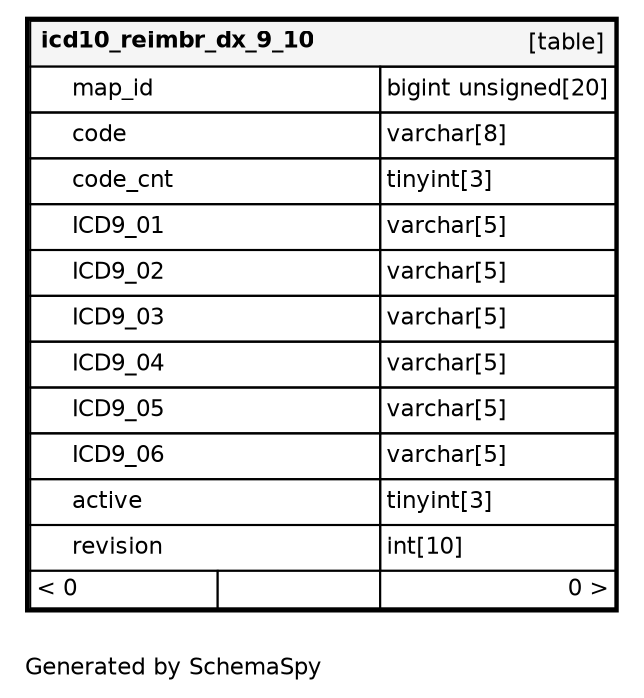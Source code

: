 digraph "oneDegreeRelationshipsDiagram" {
  graph [    rankdir="RL"    bgcolor="#ffffff"    label="\nGenerated by SchemaSpy"    labeljust="l"    nodesep="0.18"    ranksep="0.46"    fontname="Helvetica"    fontsize="11"    ration="compress"  ];  node [    fontname="Helvetica"    fontsize="11"    shape="plaintext"  ];  edge [    arrowsize="0.8"  ];
  "icd10_reimbr_dx_9_10" [
   label=<
    <TABLE BORDER="2" CELLBORDER="1" CELLSPACING="0" BGCOLOR="#ffffff">
      <TR><TD COLSPAN="4"  BGCOLOR="#f5f5f5"><TABLE BORDER="0" CELLSPACING="0"><TR><TD ALIGN="LEFT" FIXEDSIZE="TRUE" WIDTH="147" HEIGHT="16"><B>icd10_reimbr_dx_9_10</B></TD><TD ALIGN="RIGHT">[table]</TD></TR></TABLE></TD></TR>
      <TR><TD PORT="map_id" COLSPAN="2" BGCOLOR="#ffffff" ALIGN="LEFT"><TABLE BORDER="0" CELLSPACING="0" ALIGN="LEFT"><TR ALIGN="LEFT"><TD ALIGN="LEFT" FIXEDSIZE="TRUE" WIDTH="15" HEIGHT="16"></TD><TD ALIGN="LEFT" FIXEDSIZE="TRUE" WIDTH="147" HEIGHT="16">map_id</TD></TR></TABLE></TD><TD PORT="map_id.type" ALIGN="LEFT">bigint unsigned[20]</TD></TR>
      <TR><TD PORT="code" COLSPAN="2" ALIGN="LEFT"><TABLE BORDER="0" CELLSPACING="0" ALIGN="LEFT"><TR ALIGN="LEFT"><TD ALIGN="LEFT" FIXEDSIZE="TRUE" WIDTH="15" HEIGHT="16"></TD><TD ALIGN="LEFT" FIXEDSIZE="TRUE" WIDTH="147" HEIGHT="16">code</TD></TR></TABLE></TD><TD PORT="code.type" ALIGN="LEFT">varchar[8]</TD></TR>
      <TR><TD PORT="code_cnt" COLSPAN="2" ALIGN="LEFT"><TABLE BORDER="0" CELLSPACING="0" ALIGN="LEFT"><TR ALIGN="LEFT"><TD ALIGN="LEFT" FIXEDSIZE="TRUE" WIDTH="15" HEIGHT="16"></TD><TD ALIGN="LEFT" FIXEDSIZE="TRUE" WIDTH="147" HEIGHT="16">code_cnt</TD></TR></TABLE></TD><TD PORT="code_cnt.type" ALIGN="LEFT">tinyint[3]</TD></TR>
      <TR><TD PORT="ICD9_01" COLSPAN="2" ALIGN="LEFT"><TABLE BORDER="0" CELLSPACING="0" ALIGN="LEFT"><TR ALIGN="LEFT"><TD ALIGN="LEFT" FIXEDSIZE="TRUE" WIDTH="15" HEIGHT="16"></TD><TD ALIGN="LEFT" FIXEDSIZE="TRUE" WIDTH="147" HEIGHT="16">ICD9_01</TD></TR></TABLE></TD><TD PORT="ICD9_01.type" ALIGN="LEFT">varchar[5]</TD></TR>
      <TR><TD PORT="ICD9_02" COLSPAN="2" ALIGN="LEFT"><TABLE BORDER="0" CELLSPACING="0" ALIGN="LEFT"><TR ALIGN="LEFT"><TD ALIGN="LEFT" FIXEDSIZE="TRUE" WIDTH="15" HEIGHT="16"></TD><TD ALIGN="LEFT" FIXEDSIZE="TRUE" WIDTH="147" HEIGHT="16">ICD9_02</TD></TR></TABLE></TD><TD PORT="ICD9_02.type" ALIGN="LEFT">varchar[5]</TD></TR>
      <TR><TD PORT="ICD9_03" COLSPAN="2" ALIGN="LEFT"><TABLE BORDER="0" CELLSPACING="0" ALIGN="LEFT"><TR ALIGN="LEFT"><TD ALIGN="LEFT" FIXEDSIZE="TRUE" WIDTH="15" HEIGHT="16"></TD><TD ALIGN="LEFT" FIXEDSIZE="TRUE" WIDTH="147" HEIGHT="16">ICD9_03</TD></TR></TABLE></TD><TD PORT="ICD9_03.type" ALIGN="LEFT">varchar[5]</TD></TR>
      <TR><TD PORT="ICD9_04" COLSPAN="2" ALIGN="LEFT"><TABLE BORDER="0" CELLSPACING="0" ALIGN="LEFT"><TR ALIGN="LEFT"><TD ALIGN="LEFT" FIXEDSIZE="TRUE" WIDTH="15" HEIGHT="16"></TD><TD ALIGN="LEFT" FIXEDSIZE="TRUE" WIDTH="147" HEIGHT="16">ICD9_04</TD></TR></TABLE></TD><TD PORT="ICD9_04.type" ALIGN="LEFT">varchar[5]</TD></TR>
      <TR><TD PORT="ICD9_05" COLSPAN="2" ALIGN="LEFT"><TABLE BORDER="0" CELLSPACING="0" ALIGN="LEFT"><TR ALIGN="LEFT"><TD ALIGN="LEFT" FIXEDSIZE="TRUE" WIDTH="15" HEIGHT="16"></TD><TD ALIGN="LEFT" FIXEDSIZE="TRUE" WIDTH="147" HEIGHT="16">ICD9_05</TD></TR></TABLE></TD><TD PORT="ICD9_05.type" ALIGN="LEFT">varchar[5]</TD></TR>
      <TR><TD PORT="ICD9_06" COLSPAN="2" ALIGN="LEFT"><TABLE BORDER="0" CELLSPACING="0" ALIGN="LEFT"><TR ALIGN="LEFT"><TD ALIGN="LEFT" FIXEDSIZE="TRUE" WIDTH="15" HEIGHT="16"></TD><TD ALIGN="LEFT" FIXEDSIZE="TRUE" WIDTH="147" HEIGHT="16">ICD9_06</TD></TR></TABLE></TD><TD PORT="ICD9_06.type" ALIGN="LEFT">varchar[5]</TD></TR>
      <TR><TD PORT="active" COLSPAN="2" ALIGN="LEFT"><TABLE BORDER="0" CELLSPACING="0" ALIGN="LEFT"><TR ALIGN="LEFT"><TD ALIGN="LEFT" FIXEDSIZE="TRUE" WIDTH="15" HEIGHT="16"></TD><TD ALIGN="LEFT" FIXEDSIZE="TRUE" WIDTH="147" HEIGHT="16">active</TD></TR></TABLE></TD><TD PORT="active.type" ALIGN="LEFT">tinyint[3]</TD></TR>
      <TR><TD PORT="revision" COLSPAN="2" ALIGN="LEFT"><TABLE BORDER="0" CELLSPACING="0" ALIGN="LEFT"><TR ALIGN="LEFT"><TD ALIGN="LEFT" FIXEDSIZE="TRUE" WIDTH="15" HEIGHT="16"></TD><TD ALIGN="LEFT" FIXEDSIZE="TRUE" WIDTH="147" HEIGHT="16">revision</TD></TR></TABLE></TD><TD PORT="revision.type" ALIGN="LEFT">int[10]</TD></TR>
      <TR><TD ALIGN="LEFT" BGCOLOR="#ffffff">&lt; 0</TD><TD ALIGN="RIGHT" BGCOLOR="#ffffff">  </TD><TD ALIGN="RIGHT" BGCOLOR="#ffffff">0 &gt;</TD></TR>
    </TABLE>>
    URL="../../tables/icd10_reimbr_dx_9_10.html"
    target="_top"
    tooltip="icd10_reimbr_dx_9_10"
  ];
}

